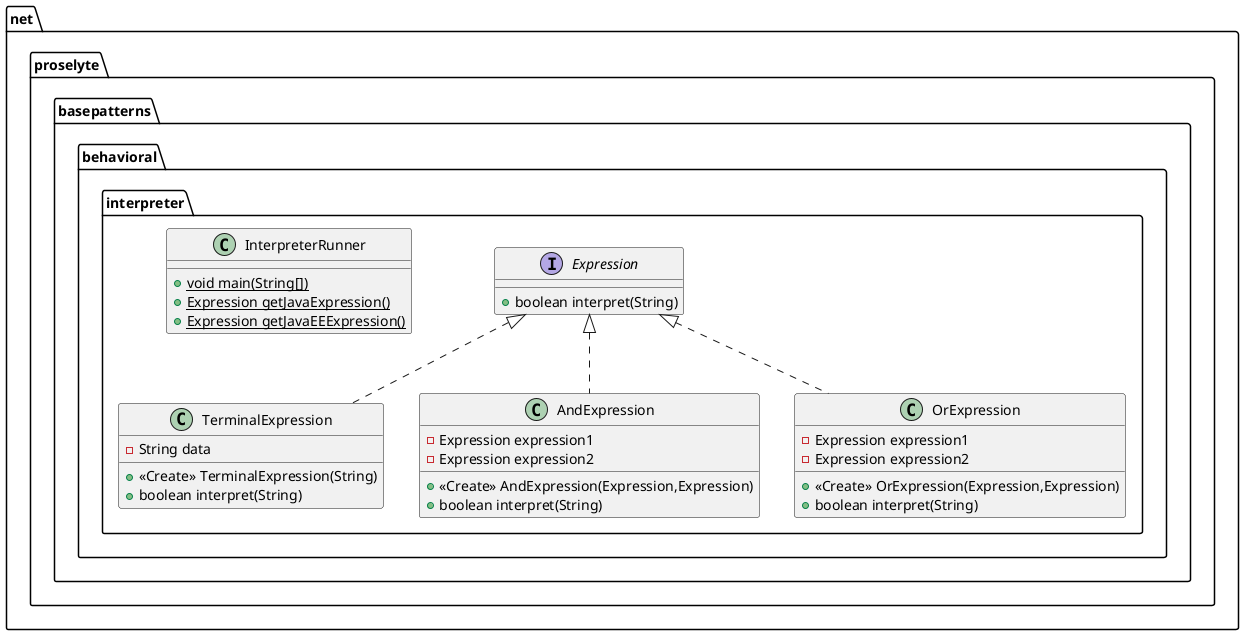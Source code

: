@startuml
class net.proselyte.basepatterns.behavioral.interpreter.TerminalExpression {
- String data
+ <<Create>> TerminalExpression(String)
+ boolean interpret(String)
}


interface net.proselyte.basepatterns.behavioral.interpreter.Expression {
+ boolean interpret(String)
}

class net.proselyte.basepatterns.behavioral.interpreter.InterpreterRunner {
+ {static} void main(String[])
+ {static} Expression getJavaExpression()
+ {static} Expression getJavaEEExpression()
}

class net.proselyte.basepatterns.behavioral.interpreter.AndExpression {
- Expression expression1
- Expression expression2
+ <<Create>> AndExpression(Expression,Expression)
+ boolean interpret(String)
}


class net.proselyte.basepatterns.behavioral.interpreter.OrExpression {
- Expression expression1
- Expression expression2
+ <<Create>> OrExpression(Expression,Expression)
+ boolean interpret(String)
}




net.proselyte.basepatterns.behavioral.interpreter.Expression <|.. net.proselyte.basepatterns.behavioral.interpreter.TerminalExpression
net.proselyte.basepatterns.behavioral.interpreter.Expression <|.. net.proselyte.basepatterns.behavioral.interpreter.AndExpression
net.proselyte.basepatterns.behavioral.interpreter.Expression <|.. net.proselyte.basepatterns.behavioral.interpreter.OrExpression
@enduml